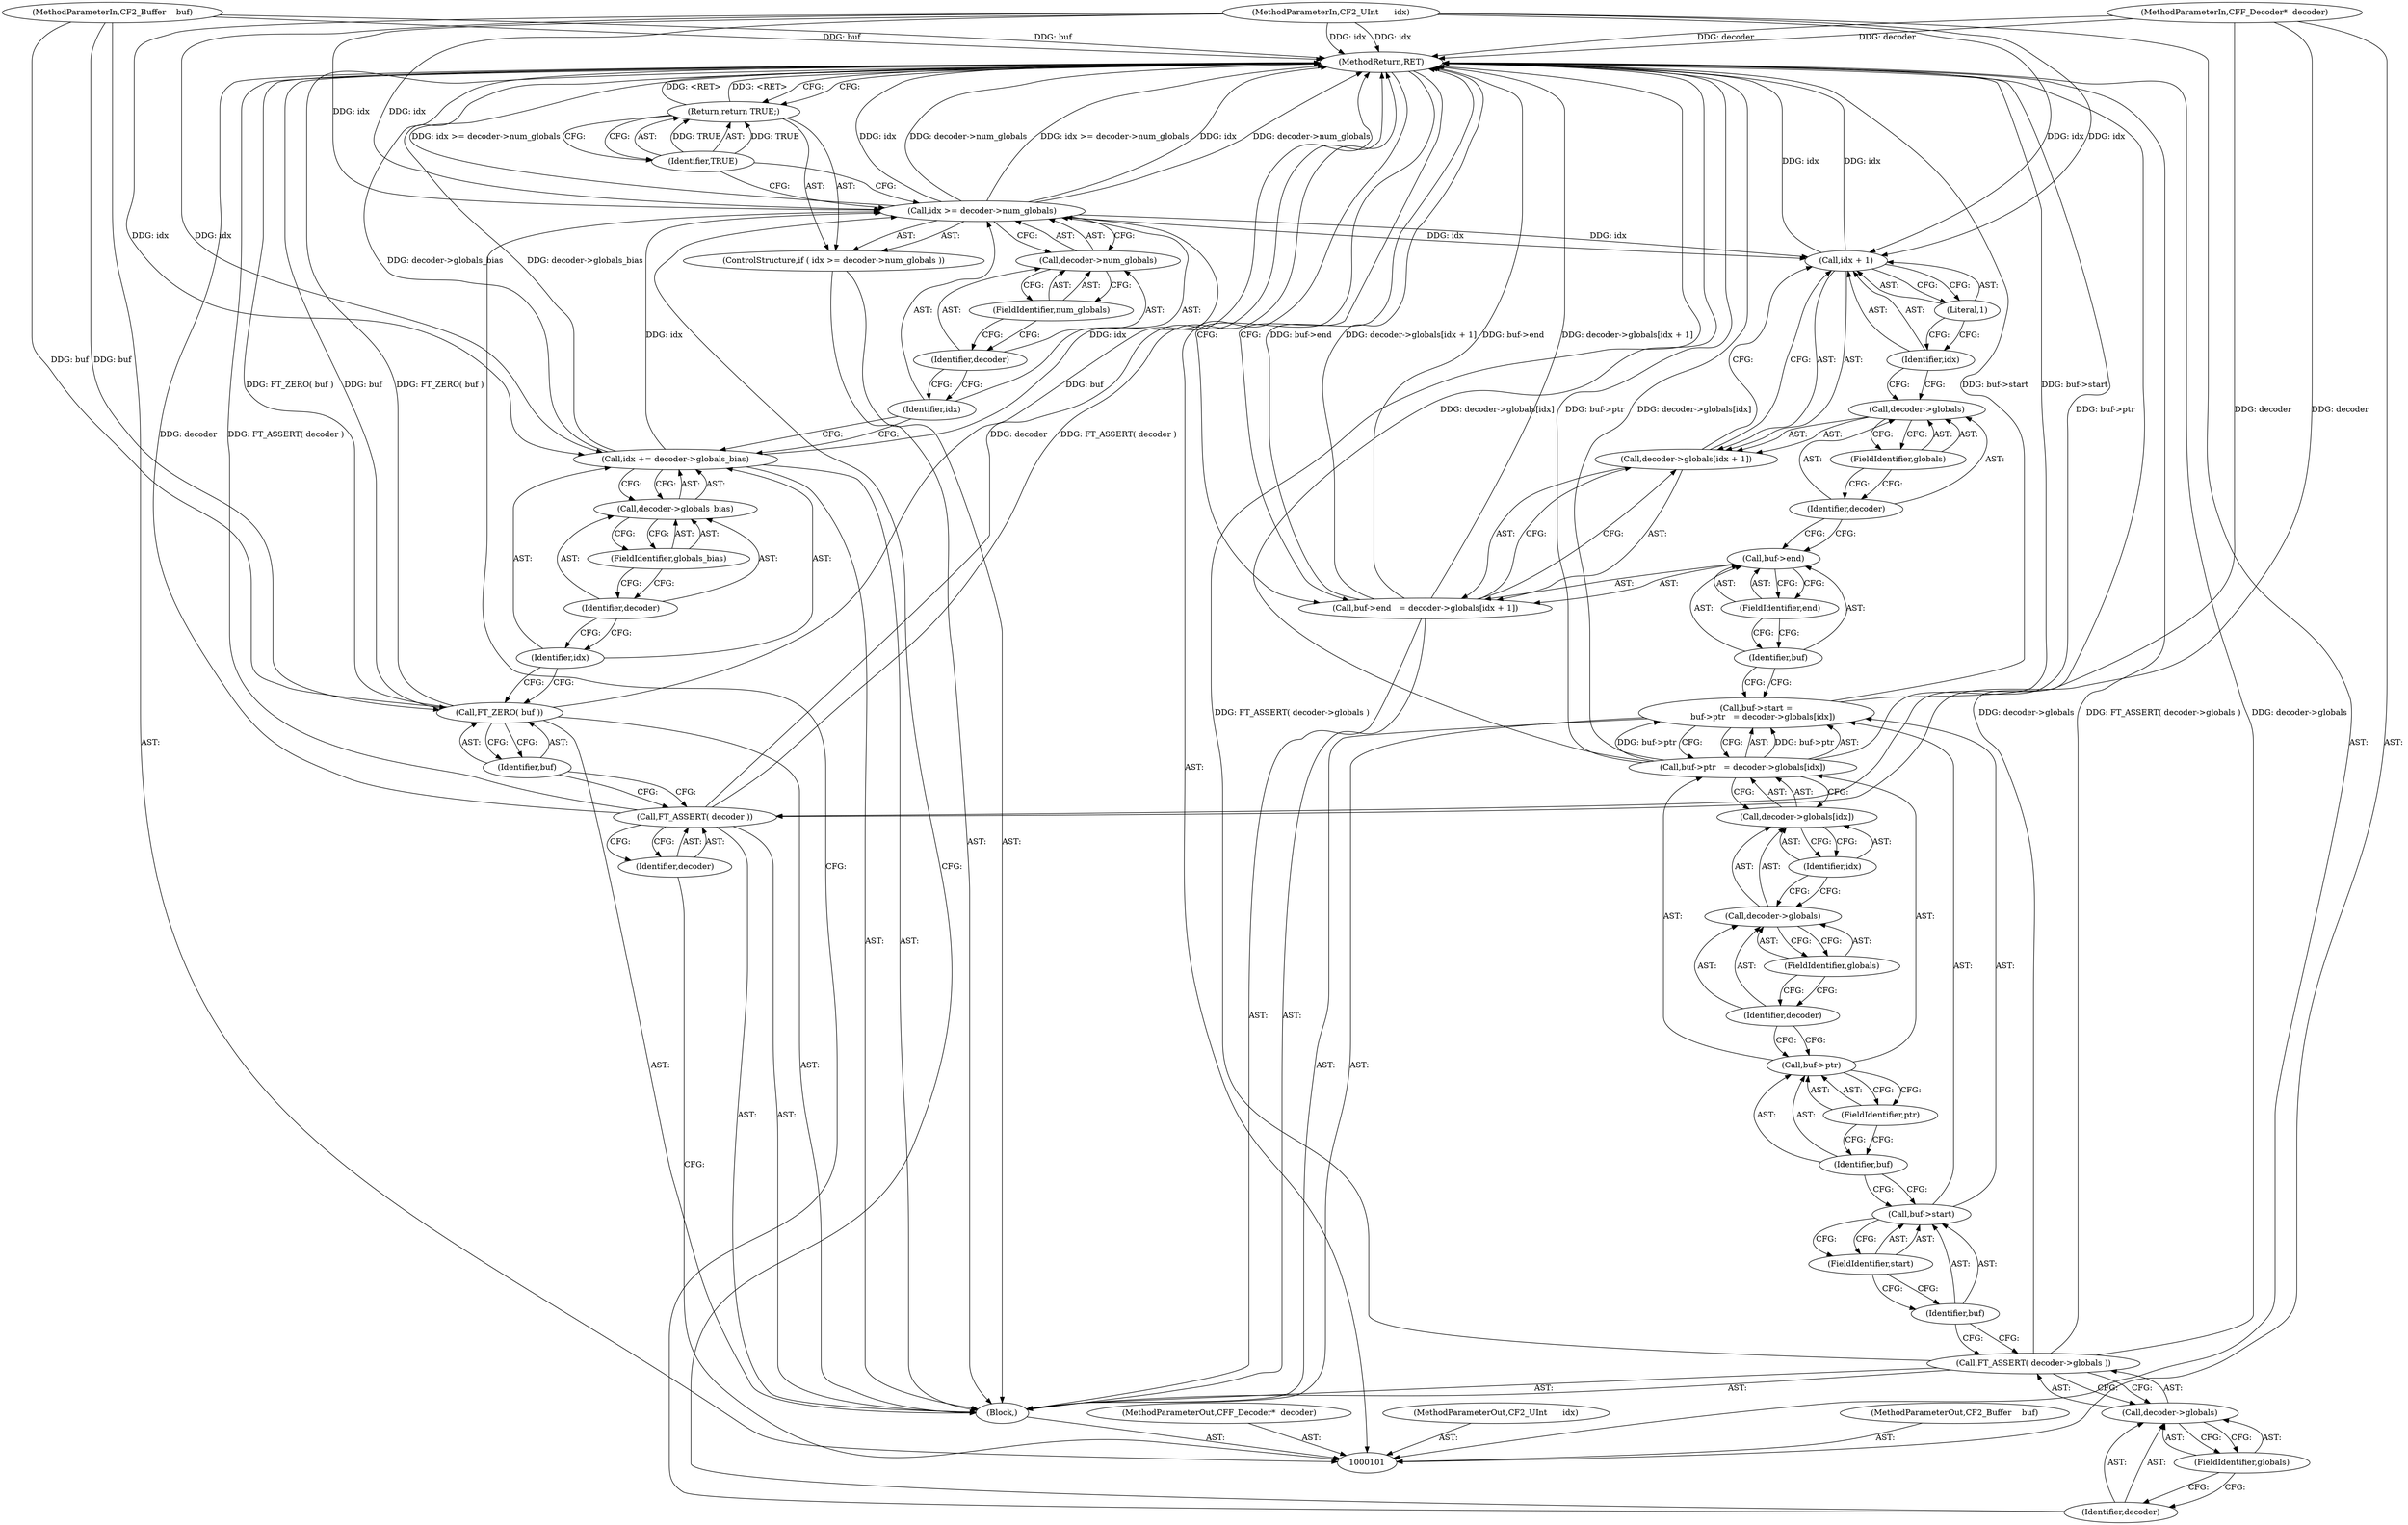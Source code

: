 digraph "0_savannah_135c3faebb96f8f550bd4f318716f2e1e095a969" {
"1000151" [label="(MethodReturn,RET)"];
"1000102" [label="(MethodParameterIn,CFF_Decoder*  decoder)"];
"1000197" [label="(MethodParameterOut,CFF_Decoder*  decoder)"];
"1000116" [label="(Call,idx >= decoder->num_globals)"];
"1000117" [label="(Identifier,idx)"];
"1000118" [label="(Call,decoder->num_globals)"];
"1000119" [label="(Identifier,decoder)"];
"1000120" [label="(FieldIdentifier,num_globals)"];
"1000115" [label="(ControlStructure,if ( idx >= decoder->num_globals ))"];
"1000122" [label="(Identifier,TRUE)"];
"1000121" [label="(Return,return TRUE;)"];
"1000124" [label="(Call,decoder->globals)"];
"1000125" [label="(Identifier,decoder)"];
"1000126" [label="(FieldIdentifier,globals)"];
"1000123" [label="(Call,FT_ASSERT( decoder->globals ))"];
"1000130" [label="(FieldIdentifier,start)"];
"1000127" [label="(Call,buf->start =\n     buf->ptr   = decoder->globals[idx])"];
"1000128" [label="(Call,buf->start)"];
"1000129" [label="(Identifier,buf)"];
"1000134" [label="(FieldIdentifier,ptr)"];
"1000135" [label="(Call,decoder->globals[idx])"];
"1000136" [label="(Call,decoder->globals)"];
"1000137" [label="(Identifier,decoder)"];
"1000138" [label="(FieldIdentifier,globals)"];
"1000139" [label="(Identifier,idx)"];
"1000131" [label="(Call,buf->ptr   = decoder->globals[idx])"];
"1000132" [label="(Call,buf->ptr)"];
"1000133" [label="(Identifier,buf)"];
"1000143" [label="(FieldIdentifier,end)"];
"1000144" [label="(Call,decoder->globals[idx + 1])"];
"1000145" [label="(Call,decoder->globals)"];
"1000146" [label="(Identifier,decoder)"];
"1000147" [label="(FieldIdentifier,globals)"];
"1000148" [label="(Call,idx + 1)"];
"1000149" [label="(Identifier,idx)"];
"1000150" [label="(Literal,1)"];
"1000140" [label="(Call,buf->end   = decoder->globals[idx + 1])"];
"1000141" [label="(Call,buf->end)"];
"1000142" [label="(Identifier,buf)"];
"1000103" [label="(MethodParameterIn,CF2_UInt      idx)"];
"1000198" [label="(MethodParameterOut,CF2_UInt      idx)"];
"1000104" [label="(MethodParameterIn,CF2_Buffer    buf)"];
"1000199" [label="(MethodParameterOut,CF2_Buffer    buf)"];
"1000105" [label="(Block,)"];
"1000107" [label="(Identifier,decoder)"];
"1000106" [label="(Call,FT_ASSERT( decoder ))"];
"1000109" [label="(Identifier,buf)"];
"1000108" [label="(Call,FT_ZERO( buf ))"];
"1000112" [label="(Call,decoder->globals_bias)"];
"1000113" [label="(Identifier,decoder)"];
"1000114" [label="(FieldIdentifier,globals_bias)"];
"1000110" [label="(Call,idx += decoder->globals_bias)"];
"1000111" [label="(Identifier,idx)"];
"1000151" -> "1000101"  [label="AST: "];
"1000151" -> "1000121"  [label="CFG: "];
"1000151" -> "1000140"  [label="CFG: "];
"1000121" -> "1000151"  [label="DDG: <RET>"];
"1000116" -> "1000151"  [label="DDG: idx"];
"1000116" -> "1000151"  [label="DDG: decoder->num_globals"];
"1000116" -> "1000151"  [label="DDG: idx >= decoder->num_globals"];
"1000108" -> "1000151"  [label="DDG: FT_ZERO( buf )"];
"1000108" -> "1000151"  [label="DDG: buf"];
"1000106" -> "1000151"  [label="DDG: decoder"];
"1000106" -> "1000151"  [label="DDG: FT_ASSERT( decoder )"];
"1000104" -> "1000151"  [label="DDG: buf"];
"1000127" -> "1000151"  [label="DDG: buf->start"];
"1000123" -> "1000151"  [label="DDG: FT_ASSERT( decoder->globals )"];
"1000123" -> "1000151"  [label="DDG: decoder->globals"];
"1000131" -> "1000151"  [label="DDG: buf->ptr"];
"1000131" -> "1000151"  [label="DDG: decoder->globals[idx]"];
"1000140" -> "1000151"  [label="DDG: buf->end"];
"1000140" -> "1000151"  [label="DDG: decoder->globals[idx + 1]"];
"1000103" -> "1000151"  [label="DDG: idx"];
"1000148" -> "1000151"  [label="DDG: idx"];
"1000102" -> "1000151"  [label="DDG: decoder"];
"1000110" -> "1000151"  [label="DDG: decoder->globals_bias"];
"1000102" -> "1000101"  [label="AST: "];
"1000102" -> "1000151"  [label="DDG: decoder"];
"1000102" -> "1000106"  [label="DDG: decoder"];
"1000197" -> "1000101"  [label="AST: "];
"1000116" -> "1000115"  [label="AST: "];
"1000116" -> "1000118"  [label="CFG: "];
"1000117" -> "1000116"  [label="AST: "];
"1000118" -> "1000116"  [label="AST: "];
"1000122" -> "1000116"  [label="CFG: "];
"1000125" -> "1000116"  [label="CFG: "];
"1000116" -> "1000151"  [label="DDG: idx"];
"1000116" -> "1000151"  [label="DDG: decoder->num_globals"];
"1000116" -> "1000151"  [label="DDG: idx >= decoder->num_globals"];
"1000110" -> "1000116"  [label="DDG: idx"];
"1000103" -> "1000116"  [label="DDG: idx"];
"1000116" -> "1000148"  [label="DDG: idx"];
"1000117" -> "1000116"  [label="AST: "];
"1000117" -> "1000110"  [label="CFG: "];
"1000119" -> "1000117"  [label="CFG: "];
"1000118" -> "1000116"  [label="AST: "];
"1000118" -> "1000120"  [label="CFG: "];
"1000119" -> "1000118"  [label="AST: "];
"1000120" -> "1000118"  [label="AST: "];
"1000116" -> "1000118"  [label="CFG: "];
"1000119" -> "1000118"  [label="AST: "];
"1000119" -> "1000117"  [label="CFG: "];
"1000120" -> "1000119"  [label="CFG: "];
"1000120" -> "1000118"  [label="AST: "];
"1000120" -> "1000119"  [label="CFG: "];
"1000118" -> "1000120"  [label="CFG: "];
"1000115" -> "1000105"  [label="AST: "];
"1000116" -> "1000115"  [label="AST: "];
"1000121" -> "1000115"  [label="AST: "];
"1000122" -> "1000121"  [label="AST: "];
"1000122" -> "1000116"  [label="CFG: "];
"1000121" -> "1000122"  [label="CFG: "];
"1000122" -> "1000121"  [label="DDG: TRUE"];
"1000121" -> "1000115"  [label="AST: "];
"1000121" -> "1000122"  [label="CFG: "];
"1000122" -> "1000121"  [label="AST: "];
"1000151" -> "1000121"  [label="CFG: "];
"1000121" -> "1000151"  [label="DDG: <RET>"];
"1000122" -> "1000121"  [label="DDG: TRUE"];
"1000124" -> "1000123"  [label="AST: "];
"1000124" -> "1000126"  [label="CFG: "];
"1000125" -> "1000124"  [label="AST: "];
"1000126" -> "1000124"  [label="AST: "];
"1000123" -> "1000124"  [label="CFG: "];
"1000125" -> "1000124"  [label="AST: "];
"1000125" -> "1000116"  [label="CFG: "];
"1000126" -> "1000125"  [label="CFG: "];
"1000126" -> "1000124"  [label="AST: "];
"1000126" -> "1000125"  [label="CFG: "];
"1000124" -> "1000126"  [label="CFG: "];
"1000123" -> "1000105"  [label="AST: "];
"1000123" -> "1000124"  [label="CFG: "];
"1000124" -> "1000123"  [label="AST: "];
"1000129" -> "1000123"  [label="CFG: "];
"1000123" -> "1000151"  [label="DDG: FT_ASSERT( decoder->globals )"];
"1000123" -> "1000151"  [label="DDG: decoder->globals"];
"1000130" -> "1000128"  [label="AST: "];
"1000130" -> "1000129"  [label="CFG: "];
"1000128" -> "1000130"  [label="CFG: "];
"1000127" -> "1000105"  [label="AST: "];
"1000127" -> "1000131"  [label="CFG: "];
"1000128" -> "1000127"  [label="AST: "];
"1000131" -> "1000127"  [label="AST: "];
"1000142" -> "1000127"  [label="CFG: "];
"1000127" -> "1000151"  [label="DDG: buf->start"];
"1000131" -> "1000127"  [label="DDG: buf->ptr"];
"1000128" -> "1000127"  [label="AST: "];
"1000128" -> "1000130"  [label="CFG: "];
"1000129" -> "1000128"  [label="AST: "];
"1000130" -> "1000128"  [label="AST: "];
"1000133" -> "1000128"  [label="CFG: "];
"1000129" -> "1000128"  [label="AST: "];
"1000129" -> "1000123"  [label="CFG: "];
"1000130" -> "1000129"  [label="CFG: "];
"1000134" -> "1000132"  [label="AST: "];
"1000134" -> "1000133"  [label="CFG: "];
"1000132" -> "1000134"  [label="CFG: "];
"1000135" -> "1000131"  [label="AST: "];
"1000135" -> "1000139"  [label="CFG: "];
"1000136" -> "1000135"  [label="AST: "];
"1000139" -> "1000135"  [label="AST: "];
"1000131" -> "1000135"  [label="CFG: "];
"1000136" -> "1000135"  [label="AST: "];
"1000136" -> "1000138"  [label="CFG: "];
"1000137" -> "1000136"  [label="AST: "];
"1000138" -> "1000136"  [label="AST: "];
"1000139" -> "1000136"  [label="CFG: "];
"1000137" -> "1000136"  [label="AST: "];
"1000137" -> "1000132"  [label="CFG: "];
"1000138" -> "1000137"  [label="CFG: "];
"1000138" -> "1000136"  [label="AST: "];
"1000138" -> "1000137"  [label="CFG: "];
"1000136" -> "1000138"  [label="CFG: "];
"1000139" -> "1000135"  [label="AST: "];
"1000139" -> "1000136"  [label="CFG: "];
"1000135" -> "1000139"  [label="CFG: "];
"1000131" -> "1000127"  [label="AST: "];
"1000131" -> "1000135"  [label="CFG: "];
"1000132" -> "1000131"  [label="AST: "];
"1000135" -> "1000131"  [label="AST: "];
"1000127" -> "1000131"  [label="CFG: "];
"1000131" -> "1000151"  [label="DDG: buf->ptr"];
"1000131" -> "1000151"  [label="DDG: decoder->globals[idx]"];
"1000131" -> "1000127"  [label="DDG: buf->ptr"];
"1000132" -> "1000131"  [label="AST: "];
"1000132" -> "1000134"  [label="CFG: "];
"1000133" -> "1000132"  [label="AST: "];
"1000134" -> "1000132"  [label="AST: "];
"1000137" -> "1000132"  [label="CFG: "];
"1000133" -> "1000132"  [label="AST: "];
"1000133" -> "1000128"  [label="CFG: "];
"1000134" -> "1000133"  [label="CFG: "];
"1000143" -> "1000141"  [label="AST: "];
"1000143" -> "1000142"  [label="CFG: "];
"1000141" -> "1000143"  [label="CFG: "];
"1000144" -> "1000140"  [label="AST: "];
"1000144" -> "1000148"  [label="CFG: "];
"1000145" -> "1000144"  [label="AST: "];
"1000148" -> "1000144"  [label="AST: "];
"1000140" -> "1000144"  [label="CFG: "];
"1000145" -> "1000144"  [label="AST: "];
"1000145" -> "1000147"  [label="CFG: "];
"1000146" -> "1000145"  [label="AST: "];
"1000147" -> "1000145"  [label="AST: "];
"1000149" -> "1000145"  [label="CFG: "];
"1000146" -> "1000145"  [label="AST: "];
"1000146" -> "1000141"  [label="CFG: "];
"1000147" -> "1000146"  [label="CFG: "];
"1000147" -> "1000145"  [label="AST: "];
"1000147" -> "1000146"  [label="CFG: "];
"1000145" -> "1000147"  [label="CFG: "];
"1000148" -> "1000144"  [label="AST: "];
"1000148" -> "1000150"  [label="CFG: "];
"1000149" -> "1000148"  [label="AST: "];
"1000150" -> "1000148"  [label="AST: "];
"1000144" -> "1000148"  [label="CFG: "];
"1000148" -> "1000151"  [label="DDG: idx"];
"1000116" -> "1000148"  [label="DDG: idx"];
"1000103" -> "1000148"  [label="DDG: idx"];
"1000149" -> "1000148"  [label="AST: "];
"1000149" -> "1000145"  [label="CFG: "];
"1000150" -> "1000149"  [label="CFG: "];
"1000150" -> "1000148"  [label="AST: "];
"1000150" -> "1000149"  [label="CFG: "];
"1000148" -> "1000150"  [label="CFG: "];
"1000140" -> "1000105"  [label="AST: "];
"1000140" -> "1000144"  [label="CFG: "];
"1000141" -> "1000140"  [label="AST: "];
"1000144" -> "1000140"  [label="AST: "];
"1000151" -> "1000140"  [label="CFG: "];
"1000140" -> "1000151"  [label="DDG: buf->end"];
"1000140" -> "1000151"  [label="DDG: decoder->globals[idx + 1]"];
"1000141" -> "1000140"  [label="AST: "];
"1000141" -> "1000143"  [label="CFG: "];
"1000142" -> "1000141"  [label="AST: "];
"1000143" -> "1000141"  [label="AST: "];
"1000146" -> "1000141"  [label="CFG: "];
"1000142" -> "1000141"  [label="AST: "];
"1000142" -> "1000127"  [label="CFG: "];
"1000143" -> "1000142"  [label="CFG: "];
"1000103" -> "1000101"  [label="AST: "];
"1000103" -> "1000151"  [label="DDG: idx"];
"1000103" -> "1000110"  [label="DDG: idx"];
"1000103" -> "1000116"  [label="DDG: idx"];
"1000103" -> "1000148"  [label="DDG: idx"];
"1000198" -> "1000101"  [label="AST: "];
"1000104" -> "1000101"  [label="AST: "];
"1000104" -> "1000151"  [label="DDG: buf"];
"1000104" -> "1000108"  [label="DDG: buf"];
"1000199" -> "1000101"  [label="AST: "];
"1000105" -> "1000101"  [label="AST: "];
"1000106" -> "1000105"  [label="AST: "];
"1000108" -> "1000105"  [label="AST: "];
"1000110" -> "1000105"  [label="AST: "];
"1000115" -> "1000105"  [label="AST: "];
"1000123" -> "1000105"  [label="AST: "];
"1000127" -> "1000105"  [label="AST: "];
"1000140" -> "1000105"  [label="AST: "];
"1000107" -> "1000106"  [label="AST: "];
"1000107" -> "1000101"  [label="CFG: "];
"1000106" -> "1000107"  [label="CFG: "];
"1000106" -> "1000105"  [label="AST: "];
"1000106" -> "1000107"  [label="CFG: "];
"1000107" -> "1000106"  [label="AST: "];
"1000109" -> "1000106"  [label="CFG: "];
"1000106" -> "1000151"  [label="DDG: decoder"];
"1000106" -> "1000151"  [label="DDG: FT_ASSERT( decoder )"];
"1000102" -> "1000106"  [label="DDG: decoder"];
"1000109" -> "1000108"  [label="AST: "];
"1000109" -> "1000106"  [label="CFG: "];
"1000108" -> "1000109"  [label="CFG: "];
"1000108" -> "1000105"  [label="AST: "];
"1000108" -> "1000109"  [label="CFG: "];
"1000109" -> "1000108"  [label="AST: "];
"1000111" -> "1000108"  [label="CFG: "];
"1000108" -> "1000151"  [label="DDG: FT_ZERO( buf )"];
"1000108" -> "1000151"  [label="DDG: buf"];
"1000104" -> "1000108"  [label="DDG: buf"];
"1000112" -> "1000110"  [label="AST: "];
"1000112" -> "1000114"  [label="CFG: "];
"1000113" -> "1000112"  [label="AST: "];
"1000114" -> "1000112"  [label="AST: "];
"1000110" -> "1000112"  [label="CFG: "];
"1000113" -> "1000112"  [label="AST: "];
"1000113" -> "1000111"  [label="CFG: "];
"1000114" -> "1000113"  [label="CFG: "];
"1000114" -> "1000112"  [label="AST: "];
"1000114" -> "1000113"  [label="CFG: "];
"1000112" -> "1000114"  [label="CFG: "];
"1000110" -> "1000105"  [label="AST: "];
"1000110" -> "1000112"  [label="CFG: "];
"1000111" -> "1000110"  [label="AST: "];
"1000112" -> "1000110"  [label="AST: "];
"1000117" -> "1000110"  [label="CFG: "];
"1000110" -> "1000151"  [label="DDG: decoder->globals_bias"];
"1000103" -> "1000110"  [label="DDG: idx"];
"1000110" -> "1000116"  [label="DDG: idx"];
"1000111" -> "1000110"  [label="AST: "];
"1000111" -> "1000108"  [label="CFG: "];
"1000113" -> "1000111"  [label="CFG: "];
}
